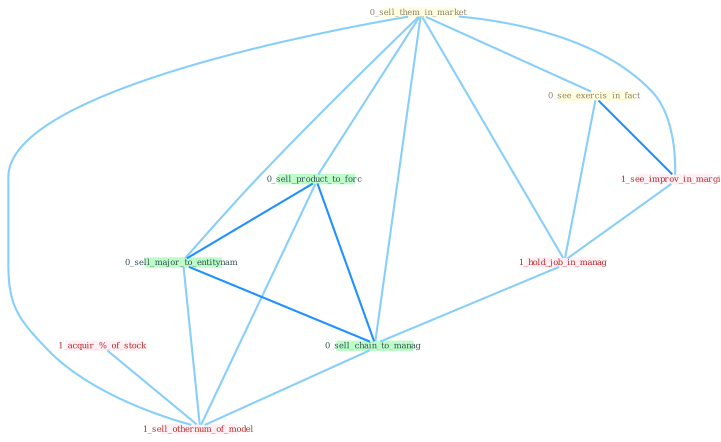 Graph G{ 
    node
    [shape=polygon,style=filled,width=.5,height=.06,color="#BDFCC9",fixedsize=true,fontsize=4,
    fontcolor="#2f4f4f"];
    {node
    [color="#ffffe0", fontcolor="#8b7d6b"] "0_sell_them_in_market " "0_see_exercis_in_fact "}
{node [color="#fff0f5", fontcolor="#b22222"] "1_see_improv_in_margin " "1_acquir_%_of_stock " "1_hold_job_in_manag " "1_sell_othernum_of_model "}
edge [color="#B0E2FF"];

	"0_sell_them_in_market " -- "0_see_exercis_in_fact " [w="1", color="#87cefa" ];
	"0_sell_them_in_market " -- "1_see_improv_in_margin " [w="1", color="#87cefa" ];
	"0_sell_them_in_market " -- "1_hold_job_in_manag " [w="1", color="#87cefa" ];
	"0_sell_them_in_market " -- "0_sell_product_to_forc " [w="1", color="#87cefa" ];
	"0_sell_them_in_market " -- "0_sell_major_to_entitynam " [w="1", color="#87cefa" ];
	"0_sell_them_in_market " -- "0_sell_chain_to_manag " [w="1", color="#87cefa" ];
	"0_sell_them_in_market " -- "1_sell_othernum_of_model " [w="1", color="#87cefa" ];
	"0_see_exercis_in_fact " -- "1_see_improv_in_margin " [w="2", color="#1e90ff" , len=0.8];
	"0_see_exercis_in_fact " -- "1_hold_job_in_manag " [w="1", color="#87cefa" ];
	"1_see_improv_in_margin " -- "1_hold_job_in_manag " [w="1", color="#87cefa" ];
	"1_acquir_%_of_stock " -- "1_sell_othernum_of_model " [w="1", color="#87cefa" ];
	"1_hold_job_in_manag " -- "0_sell_chain_to_manag " [w="1", color="#87cefa" ];
	"0_sell_product_to_forc " -- "0_sell_major_to_entitynam " [w="2", color="#1e90ff" , len=0.8];
	"0_sell_product_to_forc " -- "0_sell_chain_to_manag " [w="2", color="#1e90ff" , len=0.8];
	"0_sell_product_to_forc " -- "1_sell_othernum_of_model " [w="1", color="#87cefa" ];
	"0_sell_major_to_entitynam " -- "0_sell_chain_to_manag " [w="2", color="#1e90ff" , len=0.8];
	"0_sell_major_to_entitynam " -- "1_sell_othernum_of_model " [w="1", color="#87cefa" ];
	"0_sell_chain_to_manag " -- "1_sell_othernum_of_model " [w="1", color="#87cefa" ];
}